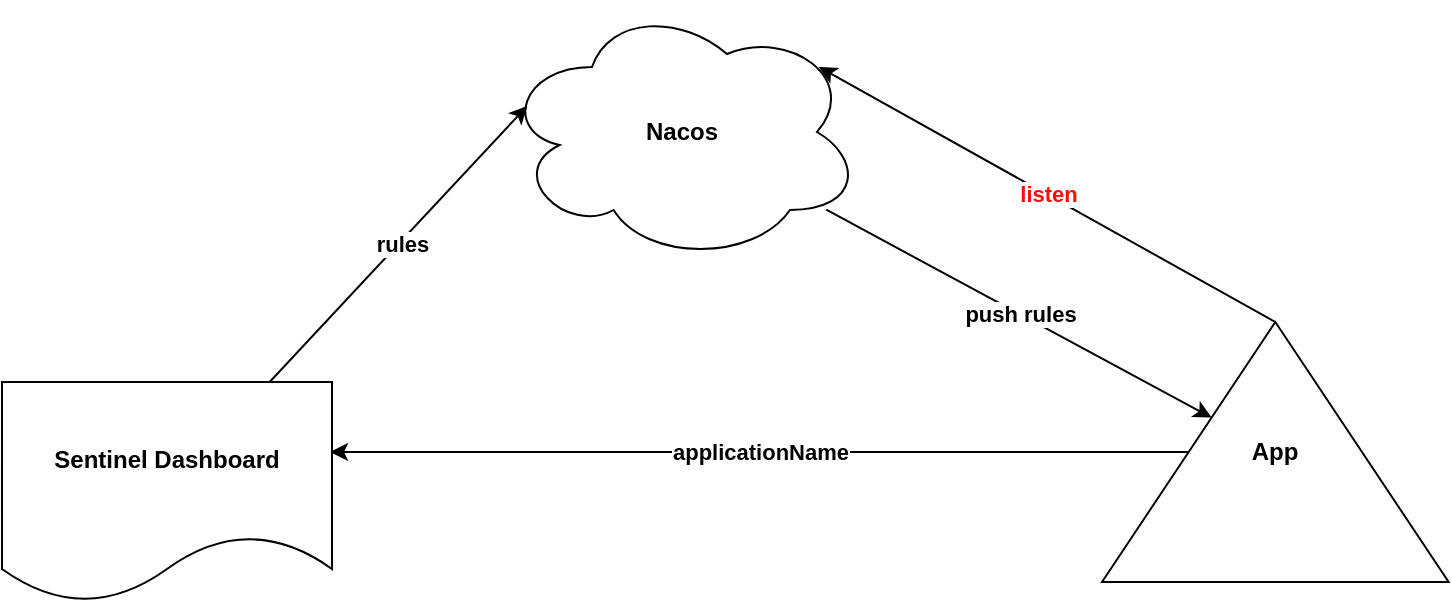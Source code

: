<mxfile version="20.2.6" type="github">
  <diagram id="4WhJq_c2hJGKalem2-71" name="第 1 页">
    <mxGraphModel dx="1360" dy="802" grid="1" gridSize="10" guides="1" tooltips="1" connect="1" arrows="1" fold="1" page="1" pageScale="1" pageWidth="827" pageHeight="1169" math="0" shadow="0">
      <root>
        <mxCell id="0" />
        <mxCell id="1" parent="0" />
        <mxCell id="tj6sGX2Gv8RbAJB5ziJA-14" value="push rules" style="edgeStyle=none;rounded=0;orthogonalLoop=1;jettySize=auto;html=1;fontStyle=1" edge="1" parent="1" source="tj6sGX2Gv8RbAJB5ziJA-1" target="tj6sGX2Gv8RbAJB5ziJA-9">
          <mxGeometry relative="1" as="geometry" />
        </mxCell>
        <mxCell id="tj6sGX2Gv8RbAJB5ziJA-1" value="&lt;b&gt;Nacos&lt;/b&gt;" style="ellipse;shape=cloud;whiteSpace=wrap;html=1;" vertex="1" parent="1">
          <mxGeometry x="330" y="130" width="180" height="130" as="geometry" />
        </mxCell>
        <mxCell id="tj6sGX2Gv8RbAJB5ziJA-11" value="applicationName" style="edgeStyle=orthogonalEdgeStyle;rounded=0;orthogonalLoop=1;jettySize=auto;html=1;entryX=0.994;entryY=0.318;entryDx=0;entryDy=0;entryPerimeter=0;fontStyle=1" edge="1" parent="1" source="tj6sGX2Gv8RbAJB5ziJA-9" target="tj6sGX2Gv8RbAJB5ziJA-10">
          <mxGeometry relative="1" as="geometry" />
        </mxCell>
        <mxCell id="tj6sGX2Gv8RbAJB5ziJA-15" value="&lt;font color=&quot;#ff0d0d&quot;&gt;listen&lt;/font&gt;" style="edgeStyle=none;rounded=0;orthogonalLoop=1;jettySize=auto;html=1;entryX=0.88;entryY=0.25;entryDx=0;entryDy=0;entryPerimeter=0;exitX=1;exitY=0.5;exitDx=0;exitDy=0;fontStyle=1" edge="1" parent="1" source="tj6sGX2Gv8RbAJB5ziJA-9" target="tj6sGX2Gv8RbAJB5ziJA-1">
          <mxGeometry relative="1" as="geometry" />
        </mxCell>
        <mxCell id="tj6sGX2Gv8RbAJB5ziJA-9" value="App" style="triangle;whiteSpace=wrap;html=1;direction=north;fontStyle=1" vertex="1" parent="1">
          <mxGeometry x="630" y="290" width="173.33" height="130" as="geometry" />
        </mxCell>
        <mxCell id="tj6sGX2Gv8RbAJB5ziJA-12" style="rounded=0;orthogonalLoop=1;jettySize=auto;html=1;entryX=0.07;entryY=0.4;entryDx=0;entryDy=0;entryPerimeter=0;" edge="1" parent="1" source="tj6sGX2Gv8RbAJB5ziJA-10" target="tj6sGX2Gv8RbAJB5ziJA-1">
          <mxGeometry relative="1" as="geometry" />
        </mxCell>
        <mxCell id="tj6sGX2Gv8RbAJB5ziJA-13" value="rules" style="edgeLabel;html=1;align=center;verticalAlign=middle;resizable=0;points=[];fontStyle=1" vertex="1" connectable="0" parent="tj6sGX2Gv8RbAJB5ziJA-12">
          <mxGeometry x="0.215" y="-3" relative="1" as="geometry">
            <mxPoint x="-14" y="12" as="offset" />
          </mxGeometry>
        </mxCell>
        <mxCell id="tj6sGX2Gv8RbAJB5ziJA-10" value="Sentinel Dashboard" style="shape=document;whiteSpace=wrap;html=1;boundedLbl=1;fontStyle=1" vertex="1" parent="1">
          <mxGeometry x="80" y="320" width="165" height="110" as="geometry" />
        </mxCell>
      </root>
    </mxGraphModel>
  </diagram>
</mxfile>
